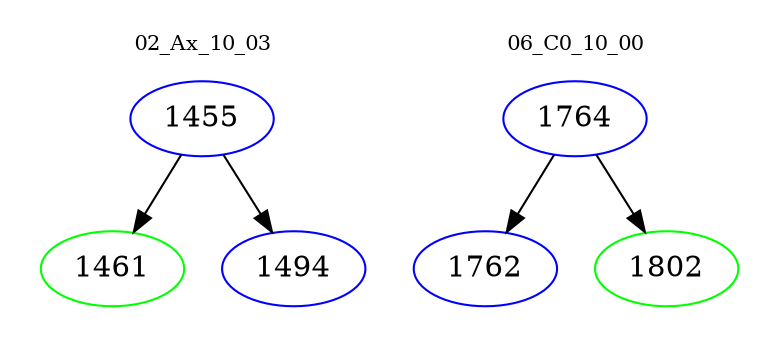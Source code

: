 digraph{
subgraph cluster_0 {
color = white
label = "02_Ax_10_03";
fontsize=10;
T0_1455 [label="1455", color="blue"]
T0_1455 -> T0_1461 [color="black"]
T0_1461 [label="1461", color="green"]
T0_1455 -> T0_1494 [color="black"]
T0_1494 [label="1494", color="blue"]
}
subgraph cluster_1 {
color = white
label = "06_C0_10_00";
fontsize=10;
T1_1764 [label="1764", color="blue"]
T1_1764 -> T1_1762 [color="black"]
T1_1762 [label="1762", color="blue"]
T1_1764 -> T1_1802 [color="black"]
T1_1802 [label="1802", color="green"]
}
}
